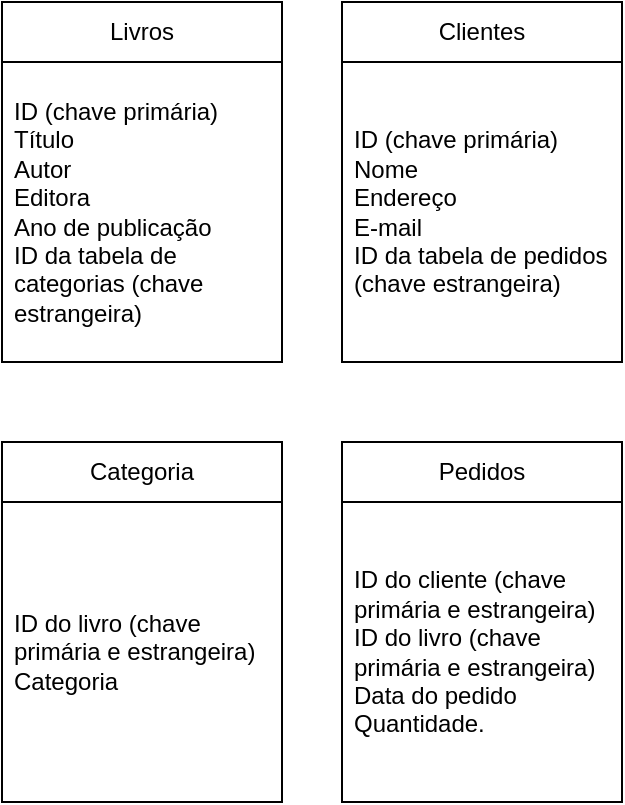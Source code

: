<mxfile version="21.1.5" type="device">
  <diagram id="akvV-UqEgwnKXHtUUNwk" name="Página-1">
    <mxGraphModel dx="880" dy="484" grid="1" gridSize="10" guides="1" tooltips="1" connect="1" arrows="1" fold="1" page="1" pageScale="1" pageWidth="827" pageHeight="1169" math="0" shadow="0">
      <root>
        <mxCell id="0" />
        <mxCell id="1" parent="0" />
        <mxCell id="1bEc7QkhgRqQOvX4XzZd-14" value="Livros" style="swimlane;fontStyle=0;childLayout=stackLayout;horizontal=1;startSize=30;horizontalStack=0;resizeParent=1;resizeParentMax=0;resizeLast=0;collapsible=1;marginBottom=0;whiteSpace=wrap;html=1;" vertex="1" parent="1">
          <mxGeometry x="40" y="40" width="140" height="180" as="geometry" />
        </mxCell>
        <mxCell id="1bEc7QkhgRqQOvX4XzZd-15" value="&lt;div&gt;ID (chave primária)&lt;/div&gt;&lt;div&gt;Título&lt;/div&gt;&lt;div&gt;Autor&lt;/div&gt;&lt;div&gt;Editora&lt;/div&gt;&lt;div&gt;Ano de publicação&lt;/div&gt;&lt;div&gt;ID da tabela de categorias (chave estrangeira)&lt;/div&gt;" style="text;strokeColor=none;fillColor=none;align=left;verticalAlign=middle;spacingLeft=4;spacingRight=4;overflow=hidden;points=[[0,0.5],[1,0.5]];portConstraint=eastwest;rotatable=0;whiteSpace=wrap;html=1;" vertex="1" parent="1bEc7QkhgRqQOvX4XzZd-14">
          <mxGeometry y="30" width="140" height="150" as="geometry" />
        </mxCell>
        <mxCell id="1bEc7QkhgRqQOvX4XzZd-18" value="Clientes" style="swimlane;fontStyle=0;childLayout=stackLayout;horizontal=1;startSize=30;horizontalStack=0;resizeParent=1;resizeParentMax=0;resizeLast=0;collapsible=1;marginBottom=0;whiteSpace=wrap;html=1;" vertex="1" parent="1">
          <mxGeometry x="210" y="40" width="140" height="180" as="geometry" />
        </mxCell>
        <mxCell id="1bEc7QkhgRqQOvX4XzZd-19" value="&lt;div&gt;ID (chave primária)&lt;/div&gt;&lt;div&gt;Nome&lt;/div&gt;&lt;div&gt;Endereço&lt;/div&gt;&lt;div&gt;E-mail&lt;/div&gt;&lt;div&gt;ID da tabela de pedidos (chave estrangeira)&lt;/div&gt;" style="text;strokeColor=none;fillColor=none;align=left;verticalAlign=middle;spacingLeft=4;spacingRight=4;overflow=hidden;points=[[0,0.5],[1,0.5]];portConstraint=eastwest;rotatable=0;whiteSpace=wrap;html=1;" vertex="1" parent="1bEc7QkhgRqQOvX4XzZd-18">
          <mxGeometry y="30" width="140" height="150" as="geometry" />
        </mxCell>
        <mxCell id="1bEc7QkhgRqQOvX4XzZd-20" value="Categoria" style="swimlane;fontStyle=0;childLayout=stackLayout;horizontal=1;startSize=30;horizontalStack=0;resizeParent=1;resizeParentMax=0;resizeLast=0;collapsible=1;marginBottom=0;whiteSpace=wrap;html=1;" vertex="1" parent="1">
          <mxGeometry x="40" y="260" width="140" height="180" as="geometry" />
        </mxCell>
        <mxCell id="1bEc7QkhgRqQOvX4XzZd-21" value="&lt;div&gt;ID do livro (chave primária e estrangeira)&lt;/div&gt;&lt;div&gt;Categoria&lt;/div&gt;" style="text;strokeColor=none;fillColor=none;align=left;verticalAlign=middle;spacingLeft=4;spacingRight=4;overflow=hidden;points=[[0,0.5],[1,0.5]];portConstraint=eastwest;rotatable=0;whiteSpace=wrap;html=1;" vertex="1" parent="1bEc7QkhgRqQOvX4XzZd-20">
          <mxGeometry y="30" width="140" height="150" as="geometry" />
        </mxCell>
        <mxCell id="1bEc7QkhgRqQOvX4XzZd-22" value="Pedidos" style="swimlane;fontStyle=0;childLayout=stackLayout;horizontal=1;startSize=30;horizontalStack=0;resizeParent=1;resizeParentMax=0;resizeLast=0;collapsible=1;marginBottom=0;whiteSpace=wrap;html=1;" vertex="1" parent="1">
          <mxGeometry x="210" y="260" width="140" height="180" as="geometry" />
        </mxCell>
        <mxCell id="1bEc7QkhgRqQOvX4XzZd-23" value="&lt;div&gt;ID do cliente (chave primária e estrangeira)&lt;/div&gt;&lt;div&gt;ID do livro (chave primária e estrangeira)&lt;/div&gt;&lt;div&gt;Data do pedido&lt;/div&gt;&lt;div&gt;Quantidade.&lt;/div&gt;" style="text;strokeColor=none;fillColor=none;align=left;verticalAlign=middle;spacingLeft=4;spacingRight=4;overflow=hidden;points=[[0,0.5],[1,0.5]];portConstraint=eastwest;rotatable=0;whiteSpace=wrap;html=1;" vertex="1" parent="1bEc7QkhgRqQOvX4XzZd-22">
          <mxGeometry y="30" width="140" height="150" as="geometry" />
        </mxCell>
      </root>
    </mxGraphModel>
  </diagram>
</mxfile>

